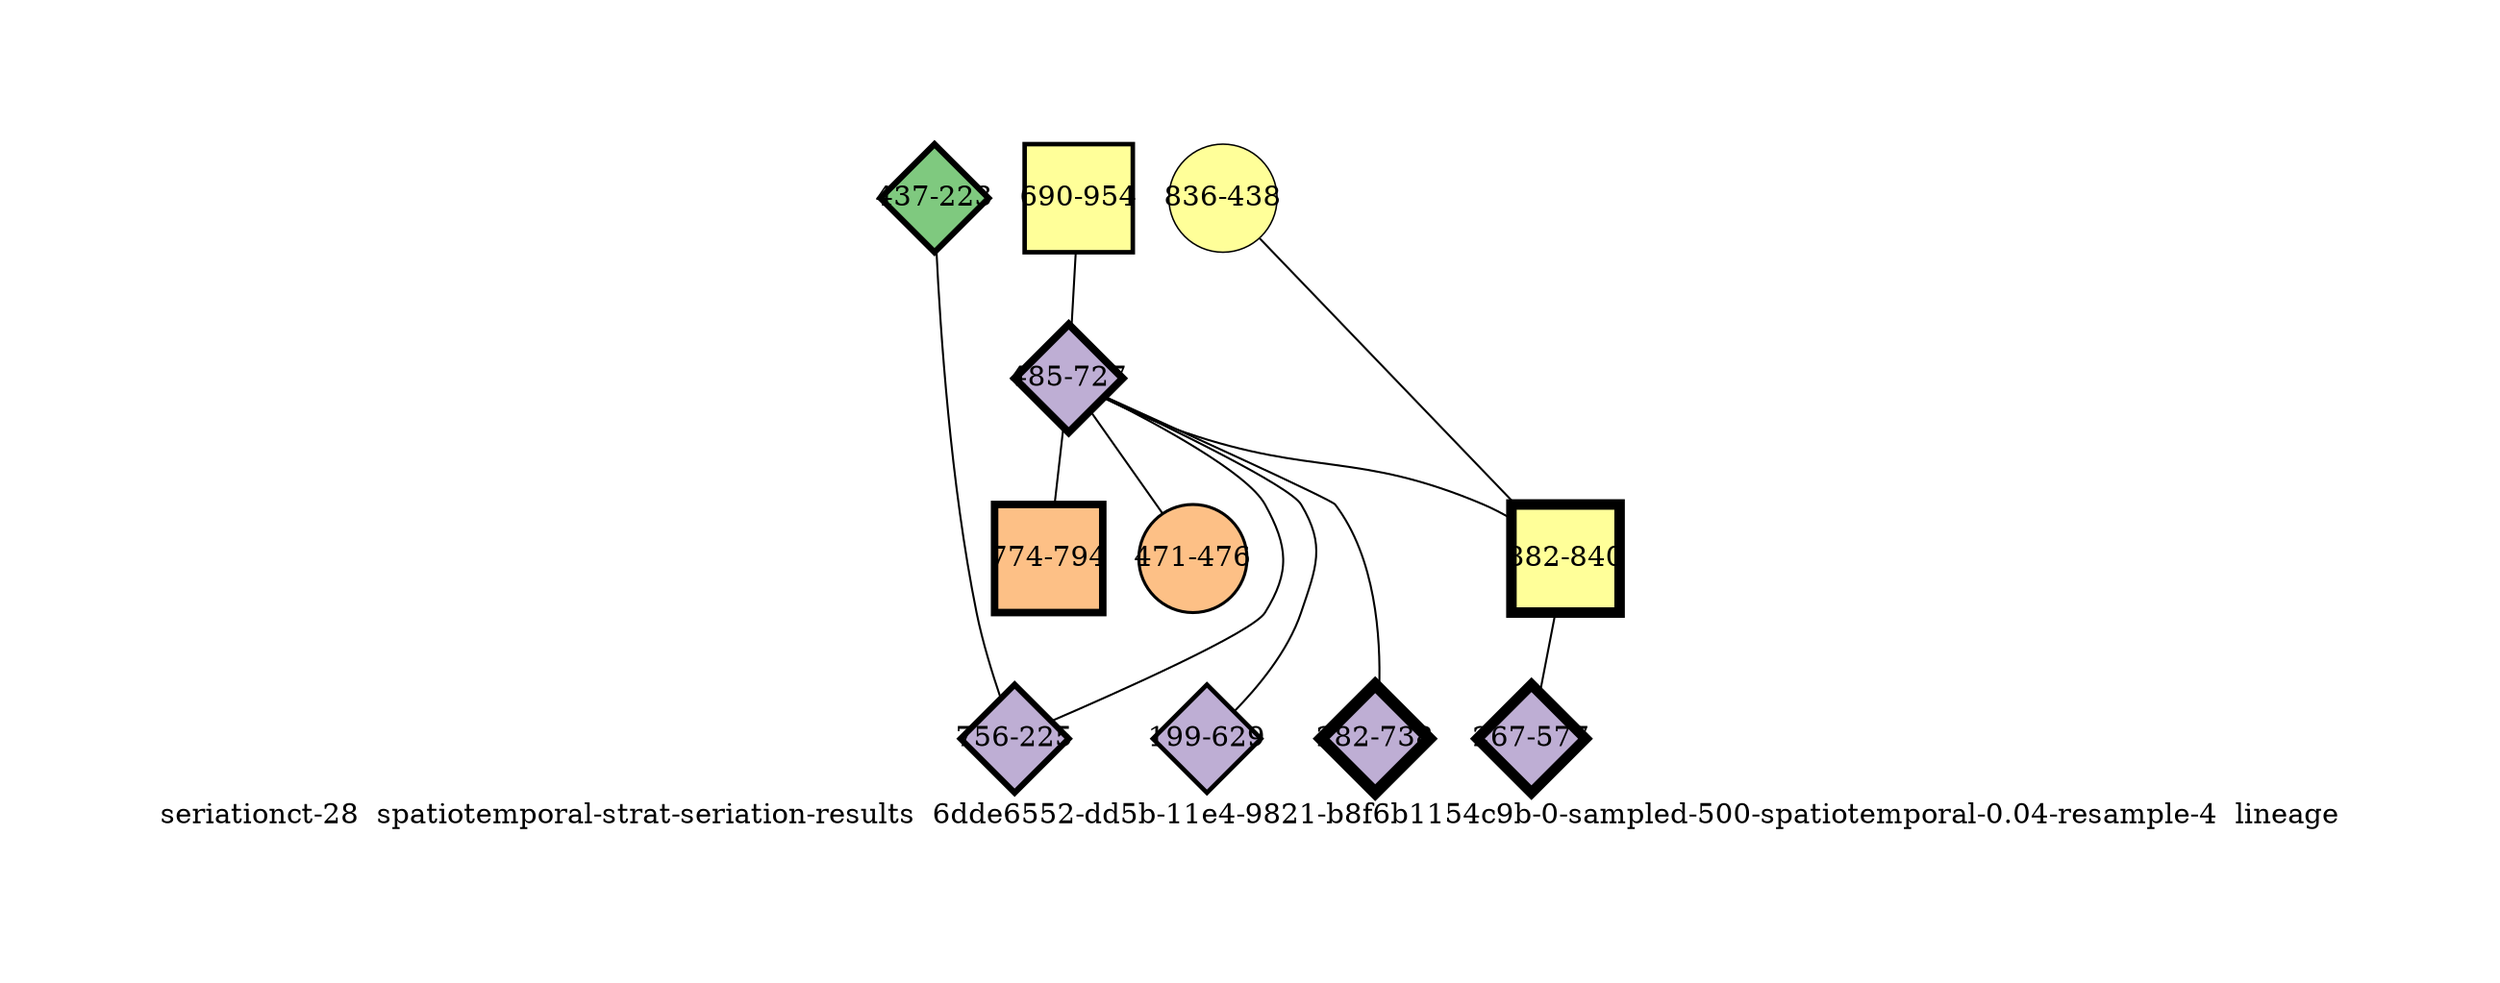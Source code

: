 strict graph "seriationct-28  spatiotemporal-strat-seriation-results  6dde6552-dd5b-11e4-9821-b8f6b1154c9b-0-sampled-500-spatiotemporal-0.04-resample-4  lineage" {
labelloc=b;
ratio=auto;
pad="1.0";
label="seriationct-28  spatiotemporal-strat-seriation-results  6dde6552-dd5b-11e4-9821-b8f6b1154c9b-0-sampled-500-spatiotemporal-0.04-resample-4  lineage";
node [width="0.75", style=filled, fixedsize=true, height="0.75", shape=circle, label=""];
0 [xCoordinate="954.0", appears_in_slice=3, yCoordinate="690.0", colorscheme=accent8, lineage_id=1, short_label="690-954", label="690-954", shape=square, cluster_id=3, fillcolor=4, size="500.0", id=0, penwidth="2.25"];
1 [xCoordinate="727.0", appears_in_slice=5, yCoordinate="485.0", colorscheme=accent8, lineage_id=2, short_label="485-727", label="485-727", shape=diamond, cluster_id=1, fillcolor=2, size="500.0", id=1, penwidth="3.75"];
2 [xCoordinate="629.0", appears_in_slice=3, yCoordinate="199.0", colorscheme=accent8, lineage_id=2, short_label="199-629", label="199-629", shape=diamond, cluster_id=1, fillcolor=2, size="500.0", id=2, penwidth="2.25"];
3 [xCoordinate="223.0", appears_in_slice=4, yCoordinate="437.0", colorscheme=accent8, lineage_id=2, short_label="437-223", label="437-223", shape=diamond, cluster_id=0, fillcolor=1, size="500.0", id=3, penwidth="3.0"];
4 [xCoordinate="738.0", appears_in_slice=8, yCoordinate="282.0", colorscheme=accent8, lineage_id=2, short_label="282-738", label="282-738", shape=diamond, cluster_id=1, fillcolor=2, size="500.0", id=4, penwidth="6.0"];
5 [xCoordinate="438.0", appears_in_slice=1, yCoordinate="836.0", colorscheme=accent8, lineage_id=0, short_label="836-438", label="836-438", shape=circle, cluster_id=3, fillcolor=4, size="500.0", id=5, penwidth="0.75"];
6 [xCoordinate="225.0", appears_in_slice=4, yCoordinate="756.0", colorscheme=accent8, lineage_id=2, short_label="756-225", label="756-225", shape=diamond, cluster_id=1, fillcolor=2, size="500.0", id=6, penwidth="3.0"];
7 [xCoordinate="794.0", appears_in_slice=5, yCoordinate="774.0", colorscheme=accent8, lineage_id=1, short_label="774-794", label="774-794", shape=square, cluster_id=2, fillcolor=3, size="500.0", id=7, penwidth="3.75"];
8 [xCoordinate="840.0", appears_in_slice=7, yCoordinate="882.0", colorscheme=accent8, lineage_id=1, short_label="882-840", label="882-840", shape=square, cluster_id=3, fillcolor=4, size="500.0", id=8, penwidth="5.25"];
9 [xCoordinate="476.0", appears_in_slice=2, yCoordinate="471.0", colorscheme=accent8, lineage_id=0, short_label="471-476", label="471-476", shape=circle, cluster_id=2, fillcolor=3, size="500.0", id=9, penwidth="1.5"];
10 [xCoordinate="577.0", appears_in_slice=7, yCoordinate="267.0", colorscheme=accent8, lineage_id=2, short_label="267-577", label="267-577", shape=diamond, cluster_id=1, fillcolor=2, size="500.0", id=10, penwidth="5.25"];
0 -- 1  [inverseweight="3.2014468687", weight="0.312358768086"];
1 -- 2  [inverseweight="2.78018144279", weight="0.359688754342"];
1 -- 4  [inverseweight="3.37099931232", weight="0.296647939484"];
1 -- 6  [inverseweight="3.5818603971", weight="0.279184526792"];
1 -- 7  [inverseweight="13.9754248594", weight="0.07155417528"];
1 -- 8  [inverseweight="3.94471946429", weight="0.253503451653"];
1 -- 9  [inverseweight="3.04020189557", weight="0.328925523485"];
3 -- 6  [inverseweight="3.09219857658", weight="0.323394495933"];
5 -- 8  [inverseweight="3.7447143214", weight="0.267043067688"];
8 -- 10  [inverseweight="3.65012125904", weight="0.273963501219"];
}
